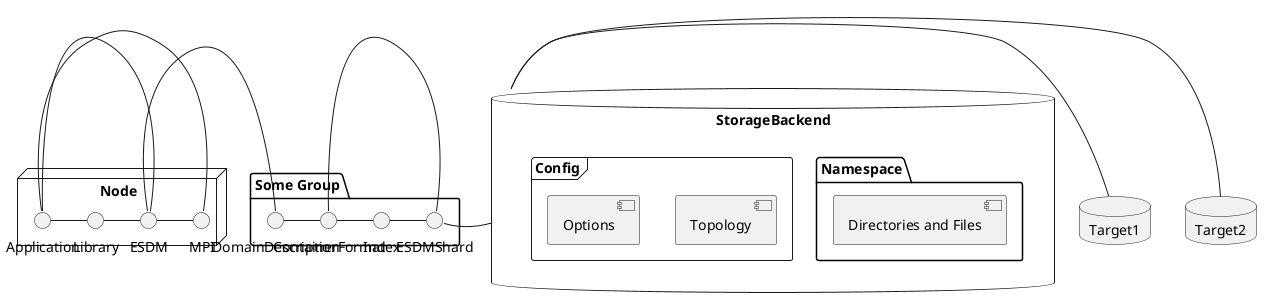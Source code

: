 @startuml


node "Node" {
  Application - Library
  Application - MPI
  Application - ESDM
  Library - ESDM
  ESDM - MPI
}


package "Some Group" {
    DomainDescription - ContainerFormat
    ContainerFormat - Index
    Index - ESDMShard
    ContainerFormat - ESDMShard
}


database StorageBackend {


  folder "Namespace" {
    [Directories and Files]
  }
  frame "Config" {
    [Topology]
    [Options]
  }
}


database Target1 {

}
database Target2 {

}


ESDM - DomainDescription

ESDMShard - StorageBackend



StorageBackend - Target1
StorageBackend - Target2



@enduml
